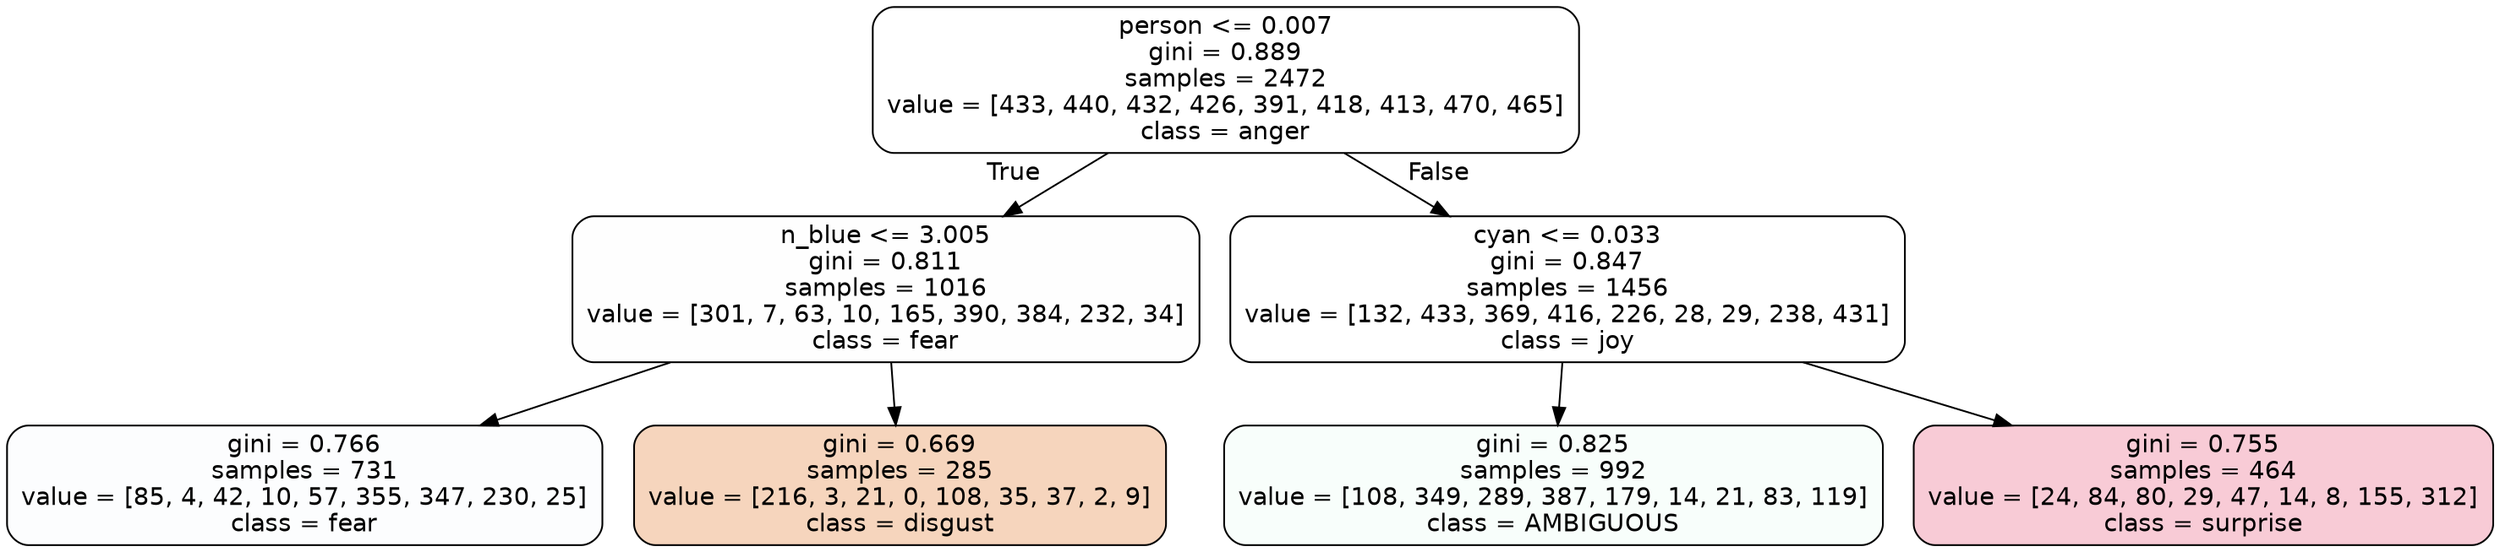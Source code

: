 digraph Tree {
node [shape=box, style="filled, rounded", color="black", fontname=helvetica] ;
edge [fontname=helvetica] ;
0 [label="person <= 0.007\ngini = 0.889\nsamples = 2472\nvalue = [433, 440, 432, 426, 391, 418, 413, 470, 465]\nclass = anger", fillcolor="#e539d700"] ;
1 [label="n_blue <= 3.005\ngini = 0.811\nsamples = 1016\nvalue = [301, 7, 63, 10, 165, 390, 384, 232, 34]\nclass = fear", fillcolor="#3964e501"] ;
0 -> 1 [labeldistance=2.5, labelangle=45, headlabel="True"] ;
2 [label="gini = 0.766\nsamples = 731\nvalue = [85, 4, 42, 10, 57, 355, 347, 230, 25]\nclass = fear", fillcolor="#3964e503"] ;
1 -> 2 ;
3 [label="gini = 0.669\nsamples = 285\nvalue = [216, 3, 21, 0, 108, 35, 37, 2, 9]\nclass = disgust", fillcolor="#e5813955"] ;
1 -> 3 ;
4 [label="cyan <= 0.033\ngini = 0.847\nsamples = 1456\nvalue = [132, 433, 369, 416, 226, 28, 29, 238, 431]\nclass = joy", fillcolor="#d7e53900"] ;
0 -> 4 [labeldistance=2.5, labelangle=-45, headlabel="False"] ;
5 [label="gini = 0.825\nsamples = 992\nvalue = [108, 349, 289, 387, 179, 14, 21, 83, 119]\nclass = AMBIGUOUS", fillcolor="#39e58108"] ;
4 -> 5 ;
6 [label="gini = 0.755\nsamples = 464\nvalue = [24, 84, 80, 29, 47, 14, 8, 155, 312]\nclass = surprise", fillcolor="#e5396443"] ;
4 -> 6 ;
}